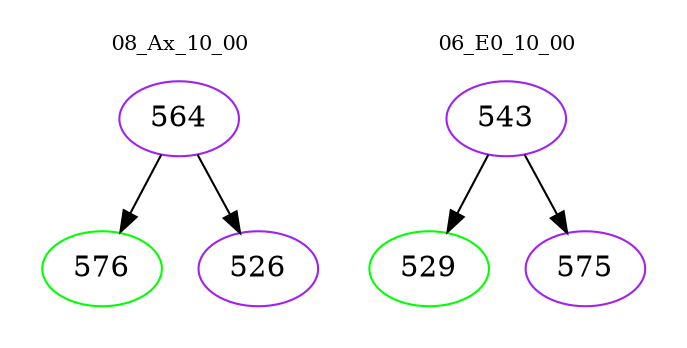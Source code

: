 digraph{
subgraph cluster_0 {
color = white
label = "08_Ax_10_00";
fontsize=10;
T0_564 [label="564", color="purple"]
T0_564 -> T0_576 [color="black"]
T0_576 [label="576", color="green"]
T0_564 -> T0_526 [color="black"]
T0_526 [label="526", color="purple"]
}
subgraph cluster_1 {
color = white
label = "06_E0_10_00";
fontsize=10;
T1_543 [label="543", color="purple"]
T1_543 -> T1_529 [color="black"]
T1_529 [label="529", color="green"]
T1_543 -> T1_575 [color="black"]
T1_575 [label="575", color="purple"]
}
}
